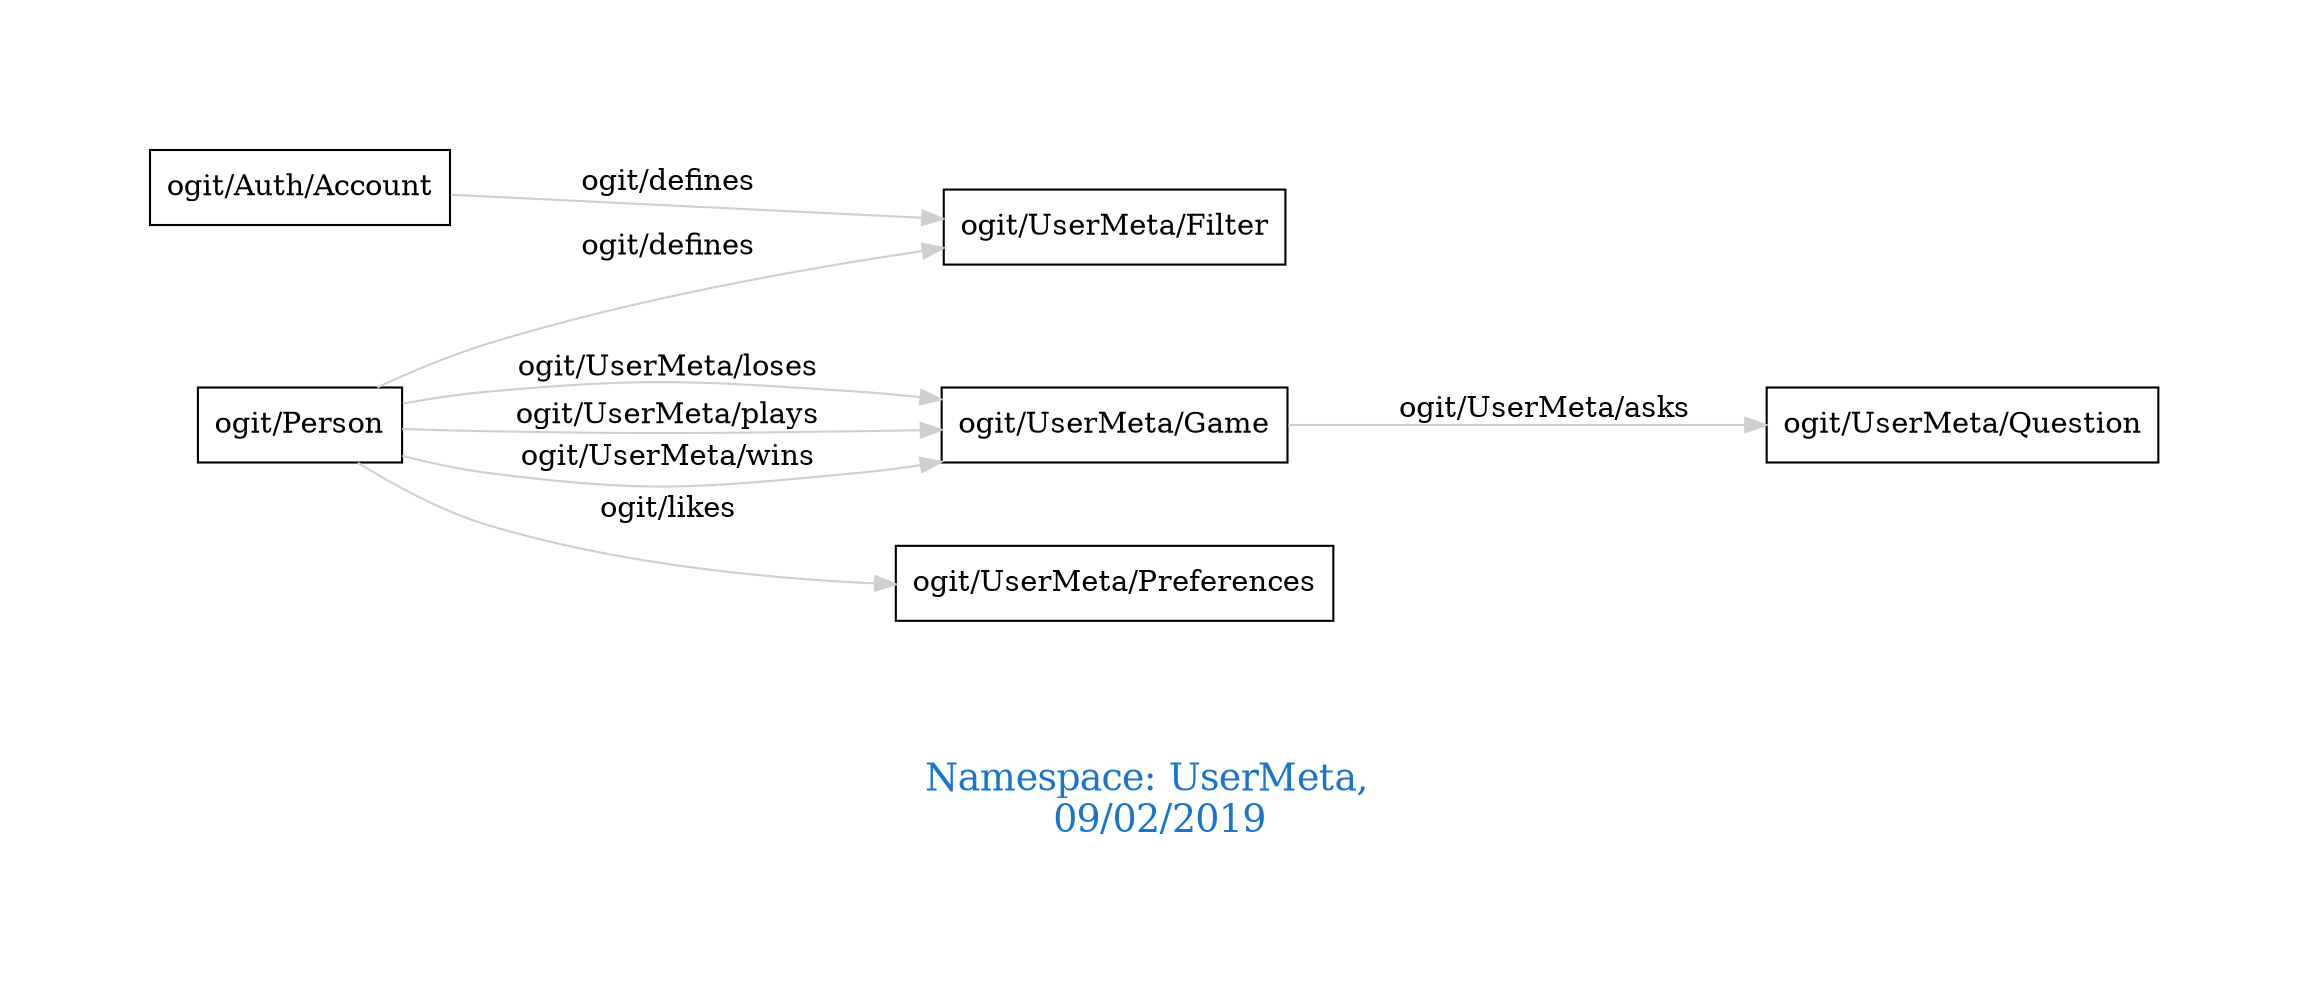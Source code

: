 digraph OGIT_ontology {
 graph [ rankdir= LR,pad=1 
fontsize = 18,
fontcolor= dodgerblue3,label = "\n\n\nNamespace: UserMeta, \n 09/02/2019"];
node[shape=polygon];
edge [  color="gray81"];

   "ogit/Auth/Account" -> "ogit/UserMeta/Filter" [label="   ogit/defines    "];
   "ogit/Person" -> "ogit/UserMeta/Filter" [label="   ogit/defines    "];
   "ogit/UserMeta/Game" -> "ogit/UserMeta/Question" [label="   ogit/UserMeta/asks    "];
   "ogit/Person" -> "ogit/UserMeta/Preferences" [label="   ogit/likes    "];
   "ogit/Person" -> "ogit/UserMeta/Game" [label="   ogit/UserMeta/loses    "];
   "ogit/Person" -> "ogit/UserMeta/Game" [label="   ogit/UserMeta/plays    "];
   "ogit/Person" -> "ogit/UserMeta/Game" [label="   ogit/UserMeta/wins    "];
}
